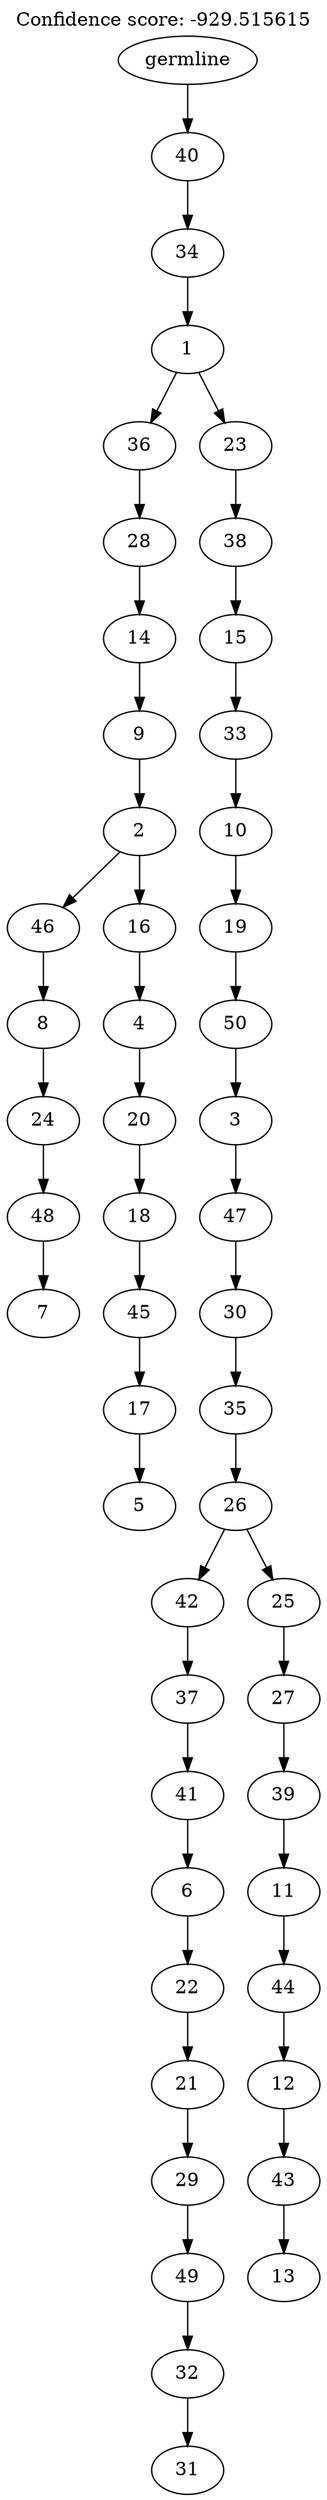 digraph g {
	"49" -> "50";
	"50" [label="7"];
	"48" -> "49";
	"49" [label="48"];
	"47" -> "48";
	"48" [label="24"];
	"46" -> "47";
	"47" [label="8"];
	"44" -> "45";
	"45" [label="5"];
	"43" -> "44";
	"44" [label="17"];
	"42" -> "43";
	"43" [label="45"];
	"41" -> "42";
	"42" [label="18"];
	"40" -> "41";
	"41" [label="20"];
	"39" -> "40";
	"40" [label="4"];
	"38" -> "39";
	"39" [label="16"];
	"38" -> "46";
	"46" [label="46"];
	"37" -> "38";
	"38" [label="2"];
	"36" -> "37";
	"37" [label="9"];
	"35" -> "36";
	"36" [label="14"];
	"34" -> "35";
	"35" [label="28"];
	"32" -> "33";
	"33" [label="31"];
	"31" -> "32";
	"32" [label="32"];
	"30" -> "31";
	"31" [label="49"];
	"29" -> "30";
	"30" [label="29"];
	"28" -> "29";
	"29" [label="21"];
	"27" -> "28";
	"28" [label="22"];
	"26" -> "27";
	"27" [label="6"];
	"25" -> "26";
	"26" [label="41"];
	"24" -> "25";
	"25" [label="37"];
	"22" -> "23";
	"23" [label="13"];
	"21" -> "22";
	"22" [label="43"];
	"20" -> "21";
	"21" [label="12"];
	"19" -> "20";
	"20" [label="44"];
	"18" -> "19";
	"19" [label="11"];
	"17" -> "18";
	"18" [label="39"];
	"16" -> "17";
	"17" [label="27"];
	"15" -> "16";
	"16" [label="25"];
	"15" -> "24";
	"24" [label="42"];
	"14" -> "15";
	"15" [label="26"];
	"13" -> "14";
	"14" [label="35"];
	"12" -> "13";
	"13" [label="30"];
	"11" -> "12";
	"12" [label="47"];
	"10" -> "11";
	"11" [label="3"];
	"9" -> "10";
	"10" [label="50"];
	"8" -> "9";
	"9" [label="19"];
	"7" -> "8";
	"8" [label="10"];
	"6" -> "7";
	"7" [label="33"];
	"5" -> "6";
	"6" [label="15"];
	"4" -> "5";
	"5" [label="38"];
	"3" -> "4";
	"4" [label="23"];
	"3" -> "34";
	"34" [label="36"];
	"2" -> "3";
	"3" [label="1"];
	"1" -> "2";
	"2" [label="34"];
	"0" -> "1";
	"1" [label="40"];
	"0" [label="germline"];
	labelloc="t";
	label="Confidence score: -929.515615";
}
